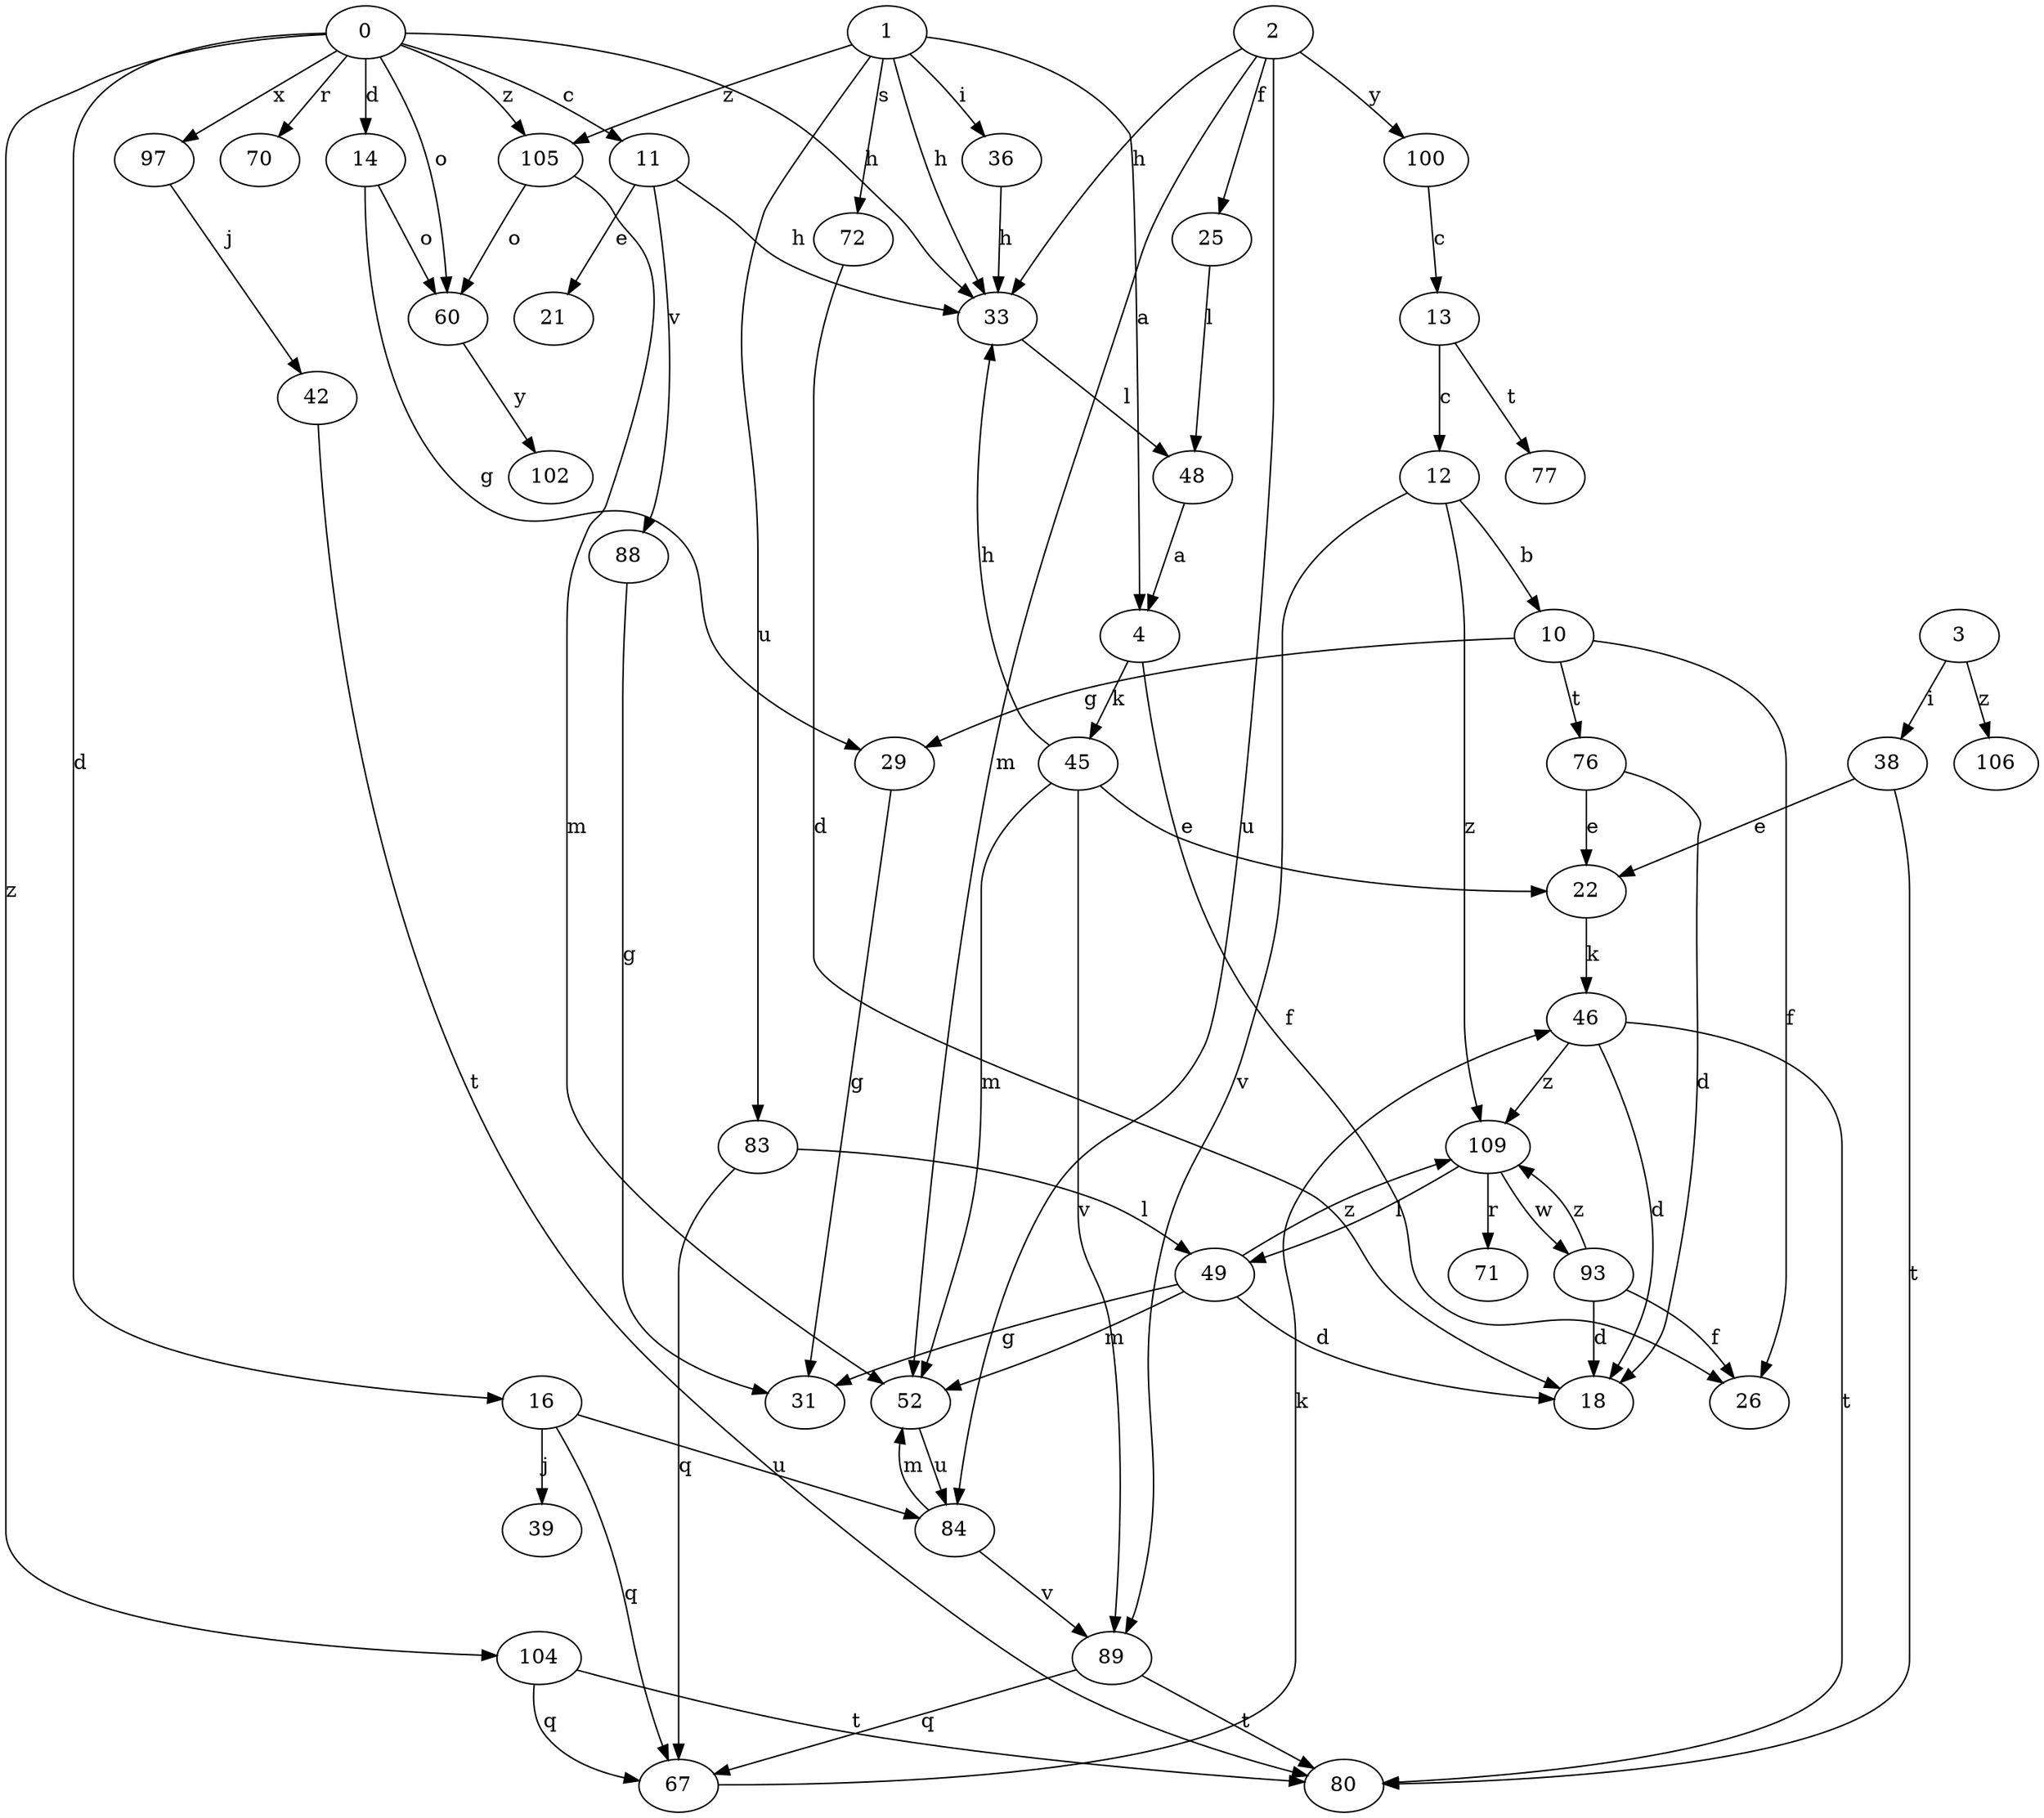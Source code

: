 strict digraph  {
0;
1;
2;
3;
4;
10;
11;
12;
13;
14;
16;
18;
21;
22;
25;
26;
29;
31;
33;
36;
38;
39;
42;
45;
46;
48;
49;
52;
60;
67;
70;
71;
72;
76;
77;
80;
83;
84;
88;
89;
93;
97;
100;
102;
104;
105;
106;
109;
0 -> 11  [label=c];
0 -> 14  [label=d];
0 -> 16  [label=d];
0 -> 33  [label=h];
0 -> 60  [label=o];
0 -> 70  [label=r];
0 -> 97  [label=x];
0 -> 104  [label=z];
0 -> 105  [label=z];
1 -> 4  [label=a];
1 -> 33  [label=h];
1 -> 36  [label=i];
1 -> 72  [label=s];
1 -> 83  [label=u];
1 -> 105  [label=z];
2 -> 25  [label=f];
2 -> 33  [label=h];
2 -> 52  [label=m];
2 -> 84  [label=u];
2 -> 100  [label=y];
3 -> 38  [label=i];
3 -> 106  [label=z];
4 -> 26  [label=f];
4 -> 45  [label=k];
10 -> 26  [label=f];
10 -> 29  [label=g];
10 -> 76  [label=t];
11 -> 21  [label=e];
11 -> 33  [label=h];
11 -> 88  [label=v];
12 -> 10  [label=b];
12 -> 89  [label=v];
12 -> 109  [label=z];
13 -> 12  [label=c];
13 -> 77  [label=t];
14 -> 29  [label=g];
14 -> 60  [label=o];
16 -> 39  [label=j];
16 -> 67  [label=q];
16 -> 84  [label=u];
22 -> 46  [label=k];
25 -> 48  [label=l];
29 -> 31  [label=g];
33 -> 48  [label=l];
36 -> 33  [label=h];
38 -> 22  [label=e];
38 -> 80  [label=t];
42 -> 80  [label=t];
45 -> 22  [label=e];
45 -> 33  [label=h];
45 -> 52  [label=m];
45 -> 89  [label=v];
46 -> 18  [label=d];
46 -> 80  [label=t];
46 -> 109  [label=z];
48 -> 4  [label=a];
49 -> 18  [label=d];
49 -> 31  [label=g];
49 -> 52  [label=m];
49 -> 109  [label=z];
52 -> 84  [label=u];
60 -> 102  [label=y];
67 -> 46  [label=k];
72 -> 18  [label=d];
76 -> 18  [label=d];
76 -> 22  [label=e];
83 -> 49  [label=l];
83 -> 67  [label=q];
84 -> 52  [label=m];
84 -> 89  [label=v];
88 -> 31  [label=g];
89 -> 67  [label=q];
89 -> 80  [label=t];
93 -> 18  [label=d];
93 -> 26  [label=f];
93 -> 109  [label=z];
97 -> 42  [label=j];
100 -> 13  [label=c];
104 -> 67  [label=q];
104 -> 80  [label=t];
105 -> 52  [label=m];
105 -> 60  [label=o];
109 -> 49  [label=l];
109 -> 71  [label=r];
109 -> 93  [label=w];
}
